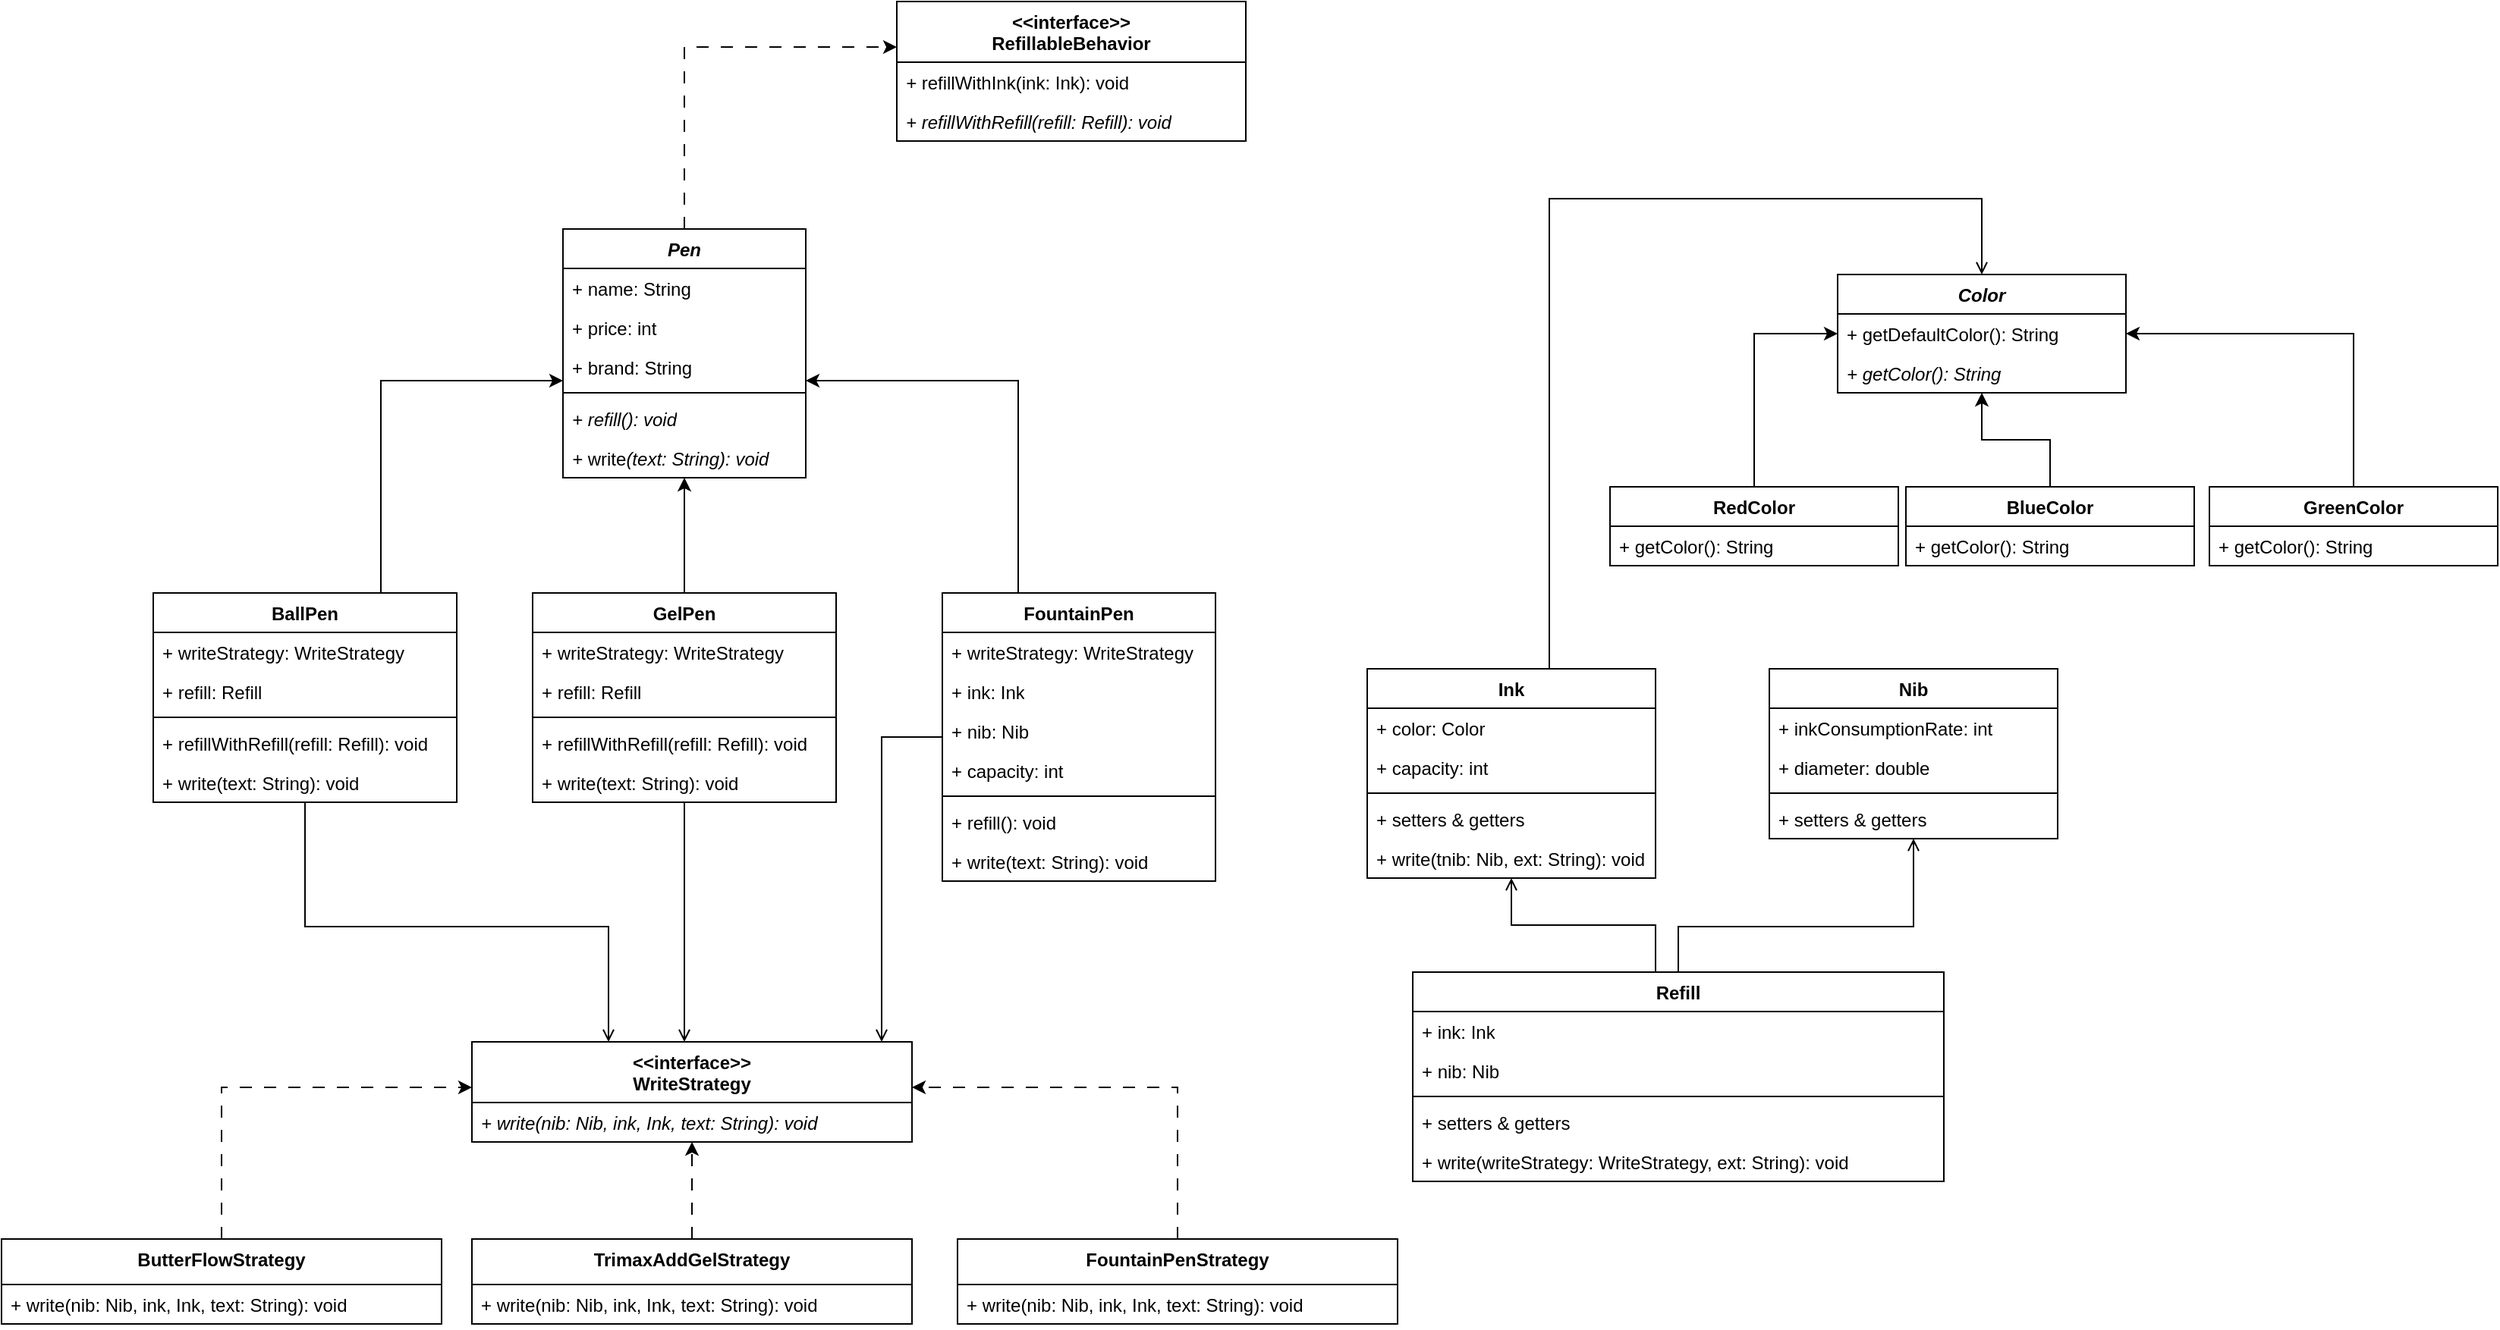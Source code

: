 <mxfile version="21.3.8" type="device">
  <diagram name="Page-1" id="Ybc5J2eP6p4d6e04O3C7">
    <mxGraphModel dx="2450" dy="822" grid="1" gridSize="10" guides="1" tooltips="1" connect="1" arrows="1" fold="1" page="1" pageScale="1" pageWidth="850" pageHeight="1100" math="0" shadow="0">
      <root>
        <mxCell id="0" />
        <mxCell id="1" parent="0" />
        <mxCell id="atGM5mJnGsUcIWGOXywM-95" style="edgeStyle=orthogonalEdgeStyle;rounded=0;orthogonalLoop=1;jettySize=auto;html=1;dashed=1;dashPattern=8 8;" edge="1" parent="1" source="atGM5mJnGsUcIWGOXywM-1" target="atGM5mJnGsUcIWGOXywM-72">
          <mxGeometry relative="1" as="geometry">
            <Array as="points">
              <mxPoint x="420" y="70" />
            </Array>
          </mxGeometry>
        </mxCell>
        <mxCell id="atGM5mJnGsUcIWGOXywM-1" value="&lt;i&gt;Pen&lt;/i&gt;" style="swimlane;fontStyle=1;align=center;verticalAlign=top;childLayout=stackLayout;horizontal=1;startSize=26;horizontalStack=0;resizeParent=1;resizeParentMax=0;resizeLast=0;collapsible=1;marginBottom=0;whiteSpace=wrap;html=1;" vertex="1" parent="1">
          <mxGeometry x="340" y="190" width="160" height="164" as="geometry" />
        </mxCell>
        <mxCell id="atGM5mJnGsUcIWGOXywM-2" value="+ name: String" style="text;strokeColor=none;fillColor=none;align=left;verticalAlign=top;spacingLeft=4;spacingRight=4;overflow=hidden;rotatable=0;points=[[0,0.5],[1,0.5]];portConstraint=eastwest;whiteSpace=wrap;html=1;" vertex="1" parent="atGM5mJnGsUcIWGOXywM-1">
          <mxGeometry y="26" width="160" height="26" as="geometry" />
        </mxCell>
        <mxCell id="atGM5mJnGsUcIWGOXywM-6" value="+ price: int" style="text;strokeColor=none;fillColor=none;align=left;verticalAlign=top;spacingLeft=4;spacingRight=4;overflow=hidden;rotatable=0;points=[[0,0.5],[1,0.5]];portConstraint=eastwest;whiteSpace=wrap;html=1;" vertex="1" parent="atGM5mJnGsUcIWGOXywM-1">
          <mxGeometry y="52" width="160" height="26" as="geometry" />
        </mxCell>
        <mxCell id="atGM5mJnGsUcIWGOXywM-5" value="+ brand: String" style="text;strokeColor=none;fillColor=none;align=left;verticalAlign=top;spacingLeft=4;spacingRight=4;overflow=hidden;rotatable=0;points=[[0,0.5],[1,0.5]];portConstraint=eastwest;whiteSpace=wrap;html=1;" vertex="1" parent="atGM5mJnGsUcIWGOXywM-1">
          <mxGeometry y="78" width="160" height="26" as="geometry" />
        </mxCell>
        <mxCell id="atGM5mJnGsUcIWGOXywM-3" value="" style="line;strokeWidth=1;fillColor=none;align=left;verticalAlign=middle;spacingTop=-1;spacingLeft=3;spacingRight=3;rotatable=0;labelPosition=right;points=[];portConstraint=eastwest;strokeColor=inherit;" vertex="1" parent="atGM5mJnGsUcIWGOXywM-1">
          <mxGeometry y="104" width="160" height="8" as="geometry" />
        </mxCell>
        <mxCell id="atGM5mJnGsUcIWGOXywM-4" value="&lt;i&gt;+&amp;nbsp;refill&lt;span style=&quot;background-color: initial;&quot;&gt;(): void&lt;/span&gt;&lt;/i&gt;" style="text;strokeColor=none;fillColor=none;align=left;verticalAlign=top;spacingLeft=4;spacingRight=4;overflow=hidden;rotatable=0;points=[[0,0.5],[1,0.5]];portConstraint=eastwest;whiteSpace=wrap;html=1;" vertex="1" parent="atGM5mJnGsUcIWGOXywM-1">
          <mxGeometry y="112" width="160" height="26" as="geometry" />
        </mxCell>
        <mxCell id="atGM5mJnGsUcIWGOXywM-7" value="&lt;i&gt;+&amp;nbsp;&lt;/i&gt;write&lt;i&gt;&lt;span style=&quot;background-color: initial;&quot;&gt;(text: String): void&lt;/span&gt;&lt;/i&gt;" style="text;strokeColor=none;fillColor=none;align=left;verticalAlign=top;spacingLeft=4;spacingRight=4;overflow=hidden;rotatable=0;points=[[0,0.5],[1,0.5]];portConstraint=eastwest;whiteSpace=wrap;html=1;" vertex="1" parent="atGM5mJnGsUcIWGOXywM-1">
          <mxGeometry y="138" width="160" height="26" as="geometry" />
        </mxCell>
        <mxCell id="atGM5mJnGsUcIWGOXywM-29" style="edgeStyle=orthogonalEdgeStyle;rounded=0;orthogonalLoop=1;jettySize=auto;html=1;" edge="1" parent="1" source="atGM5mJnGsUcIWGOXywM-8" target="atGM5mJnGsUcIWGOXywM-1">
          <mxGeometry relative="1" as="geometry">
            <Array as="points">
              <mxPoint x="220" y="290" />
            </Array>
          </mxGeometry>
        </mxCell>
        <mxCell id="atGM5mJnGsUcIWGOXywM-96" style="edgeStyle=orthogonalEdgeStyle;rounded=0;orthogonalLoop=1;jettySize=auto;html=1;endArrow=open;endFill=0;" edge="1" parent="1" source="atGM5mJnGsUcIWGOXywM-8" target="atGM5mJnGsUcIWGOXywM-37">
          <mxGeometry relative="1" as="geometry">
            <Array as="points">
              <mxPoint x="170" y="650" />
              <mxPoint x="370" y="650" />
            </Array>
          </mxGeometry>
        </mxCell>
        <mxCell id="atGM5mJnGsUcIWGOXywM-8" value="BallPen" style="swimlane;fontStyle=1;align=center;verticalAlign=top;childLayout=stackLayout;horizontal=1;startSize=26;horizontalStack=0;resizeParent=1;resizeParentMax=0;resizeLast=0;collapsible=1;marginBottom=0;whiteSpace=wrap;html=1;" vertex="1" parent="1">
          <mxGeometry x="70" y="430" width="200" height="138" as="geometry" />
        </mxCell>
        <mxCell id="atGM5mJnGsUcIWGOXywM-9" value="+&amp;nbsp;writeStrategy&lt;span style=&quot;background-color: initial;&quot;&gt;:&amp;nbsp;&lt;/span&gt;WriteStrategy" style="text;strokeColor=none;fillColor=none;align=left;verticalAlign=top;spacingLeft=4;spacingRight=4;overflow=hidden;rotatable=0;points=[[0,0.5],[1,0.5]];portConstraint=eastwest;whiteSpace=wrap;html=1;" vertex="1" parent="atGM5mJnGsUcIWGOXywM-8">
          <mxGeometry y="26" width="200" height="26" as="geometry" />
        </mxCell>
        <mxCell id="atGM5mJnGsUcIWGOXywM-10" value="+&amp;nbsp;refill&lt;span style=&quot;background-color: initial;&quot;&gt;:&amp;nbsp;&lt;/span&gt;&lt;span style=&quot;background-color: initial;&quot;&gt;Refill&lt;/span&gt;" style="text;strokeColor=none;fillColor=none;align=left;verticalAlign=top;spacingLeft=4;spacingRight=4;overflow=hidden;rotatable=0;points=[[0,0.5],[1,0.5]];portConstraint=eastwest;whiteSpace=wrap;html=1;" vertex="1" parent="atGM5mJnGsUcIWGOXywM-8">
          <mxGeometry y="52" width="200" height="26" as="geometry" />
        </mxCell>
        <mxCell id="atGM5mJnGsUcIWGOXywM-12" value="" style="line;strokeWidth=1;fillColor=none;align=left;verticalAlign=middle;spacingTop=-1;spacingLeft=3;spacingRight=3;rotatable=0;labelPosition=right;points=[];portConstraint=eastwest;strokeColor=inherit;" vertex="1" parent="atGM5mJnGsUcIWGOXywM-8">
          <mxGeometry y="78" width="200" height="8" as="geometry" />
        </mxCell>
        <mxCell id="atGM5mJnGsUcIWGOXywM-13" value="+&amp;nbsp;refillWithRefill(refill: Refill): void" style="text;strokeColor=none;fillColor=none;align=left;verticalAlign=top;spacingLeft=4;spacingRight=4;overflow=hidden;rotatable=0;points=[[0,0.5],[1,0.5]];portConstraint=eastwest;whiteSpace=wrap;html=1;" vertex="1" parent="atGM5mJnGsUcIWGOXywM-8">
          <mxGeometry y="86" width="200" height="26" as="geometry" />
        </mxCell>
        <mxCell id="atGM5mJnGsUcIWGOXywM-14" value="+&amp;nbsp;write&lt;span style=&quot;background-color: initial;&quot;&gt;(text: String): void&lt;/span&gt;" style="text;strokeColor=none;fillColor=none;align=left;verticalAlign=top;spacingLeft=4;spacingRight=4;overflow=hidden;rotatable=0;points=[[0,0.5],[1,0.5]];portConstraint=eastwest;whiteSpace=wrap;html=1;" vertex="1" parent="atGM5mJnGsUcIWGOXywM-8">
          <mxGeometry y="112" width="200" height="26" as="geometry" />
        </mxCell>
        <mxCell id="atGM5mJnGsUcIWGOXywM-31" style="edgeStyle=orthogonalEdgeStyle;rounded=0;orthogonalLoop=1;jettySize=auto;html=1;" edge="1" parent="1" source="atGM5mJnGsUcIWGOXywM-15" target="atGM5mJnGsUcIWGOXywM-1">
          <mxGeometry relative="1" as="geometry" />
        </mxCell>
        <mxCell id="atGM5mJnGsUcIWGOXywM-97" style="edgeStyle=orthogonalEdgeStyle;rounded=0;orthogonalLoop=1;jettySize=auto;html=1;endArrow=open;endFill=0;" edge="1" parent="1" source="atGM5mJnGsUcIWGOXywM-15" target="atGM5mJnGsUcIWGOXywM-37">
          <mxGeometry relative="1" as="geometry">
            <Array as="points">
              <mxPoint x="420" y="680" />
              <mxPoint x="420" y="680" />
            </Array>
          </mxGeometry>
        </mxCell>
        <mxCell id="atGM5mJnGsUcIWGOXywM-15" value="GelPen" style="swimlane;fontStyle=1;align=center;verticalAlign=top;childLayout=stackLayout;horizontal=1;startSize=26;horizontalStack=0;resizeParent=1;resizeParentMax=0;resizeLast=0;collapsible=1;marginBottom=0;whiteSpace=wrap;html=1;" vertex="1" parent="1">
          <mxGeometry x="320" y="430" width="200" height="138" as="geometry" />
        </mxCell>
        <mxCell id="atGM5mJnGsUcIWGOXywM-16" value="+&amp;nbsp;writeStrategy&lt;span style=&quot;background-color: initial;&quot;&gt;:&amp;nbsp;&lt;/span&gt;WriteStrategy" style="text;strokeColor=none;fillColor=none;align=left;verticalAlign=top;spacingLeft=4;spacingRight=4;overflow=hidden;rotatable=0;points=[[0,0.5],[1,0.5]];portConstraint=eastwest;whiteSpace=wrap;html=1;" vertex="1" parent="atGM5mJnGsUcIWGOXywM-15">
          <mxGeometry y="26" width="200" height="26" as="geometry" />
        </mxCell>
        <mxCell id="atGM5mJnGsUcIWGOXywM-17" value="+&amp;nbsp;refill&lt;span style=&quot;background-color: initial;&quot;&gt;:&amp;nbsp;&lt;/span&gt;&lt;span style=&quot;background-color: initial;&quot;&gt;Refill&lt;/span&gt;" style="text;strokeColor=none;fillColor=none;align=left;verticalAlign=top;spacingLeft=4;spacingRight=4;overflow=hidden;rotatable=0;points=[[0,0.5],[1,0.5]];portConstraint=eastwest;whiteSpace=wrap;html=1;" vertex="1" parent="atGM5mJnGsUcIWGOXywM-15">
          <mxGeometry y="52" width="200" height="26" as="geometry" />
        </mxCell>
        <mxCell id="atGM5mJnGsUcIWGOXywM-18" value="" style="line;strokeWidth=1;fillColor=none;align=left;verticalAlign=middle;spacingTop=-1;spacingLeft=3;spacingRight=3;rotatable=0;labelPosition=right;points=[];portConstraint=eastwest;strokeColor=inherit;" vertex="1" parent="atGM5mJnGsUcIWGOXywM-15">
          <mxGeometry y="78" width="200" height="8" as="geometry" />
        </mxCell>
        <mxCell id="atGM5mJnGsUcIWGOXywM-75" value="+&amp;nbsp;refillWithRefill(refill: Refill): void" style="text;strokeColor=none;fillColor=none;align=left;verticalAlign=top;spacingLeft=4;spacingRight=4;overflow=hidden;rotatable=0;points=[[0,0.5],[1,0.5]];portConstraint=eastwest;whiteSpace=wrap;html=1;" vertex="1" parent="atGM5mJnGsUcIWGOXywM-15">
          <mxGeometry y="86" width="200" height="26" as="geometry" />
        </mxCell>
        <mxCell id="atGM5mJnGsUcIWGOXywM-20" value="+&amp;nbsp;write&lt;span style=&quot;background-color: initial;&quot;&gt;(text: String): void&lt;/span&gt;" style="text;strokeColor=none;fillColor=none;align=left;verticalAlign=top;spacingLeft=4;spacingRight=4;overflow=hidden;rotatable=0;points=[[0,0.5],[1,0.5]];portConstraint=eastwest;whiteSpace=wrap;html=1;" vertex="1" parent="atGM5mJnGsUcIWGOXywM-15">
          <mxGeometry y="112" width="200" height="26" as="geometry" />
        </mxCell>
        <mxCell id="atGM5mJnGsUcIWGOXywM-30" style="edgeStyle=orthogonalEdgeStyle;rounded=0;orthogonalLoop=1;jettySize=auto;html=1;" edge="1" parent="1" source="atGM5mJnGsUcIWGOXywM-21" target="atGM5mJnGsUcIWGOXywM-1">
          <mxGeometry relative="1" as="geometry">
            <Array as="points">
              <mxPoint x="640" y="290" />
            </Array>
          </mxGeometry>
        </mxCell>
        <mxCell id="atGM5mJnGsUcIWGOXywM-98" style="edgeStyle=orthogonalEdgeStyle;rounded=0;orthogonalLoop=1;jettySize=auto;html=1;endArrow=open;endFill=0;" edge="1" parent="1" source="atGM5mJnGsUcIWGOXywM-21" target="atGM5mJnGsUcIWGOXywM-37">
          <mxGeometry relative="1" as="geometry">
            <Array as="points">
              <mxPoint x="550" y="525" />
            </Array>
          </mxGeometry>
        </mxCell>
        <mxCell id="atGM5mJnGsUcIWGOXywM-21" value="FountainPen" style="swimlane;fontStyle=1;align=center;verticalAlign=top;childLayout=stackLayout;horizontal=1;startSize=26;horizontalStack=0;resizeParent=1;resizeParentMax=0;resizeLast=0;collapsible=1;marginBottom=0;whiteSpace=wrap;html=1;" vertex="1" parent="1">
          <mxGeometry x="590" y="430" width="180" height="190" as="geometry" />
        </mxCell>
        <mxCell id="atGM5mJnGsUcIWGOXywM-22" value="+&amp;nbsp;writeStrategy&lt;span style=&quot;background-color: initial;&quot;&gt;:&amp;nbsp;&lt;/span&gt;WriteStrategy" style="text;strokeColor=none;fillColor=none;align=left;verticalAlign=top;spacingLeft=4;spacingRight=4;overflow=hidden;rotatable=0;points=[[0,0.5],[1,0.5]];portConstraint=eastwest;whiteSpace=wrap;html=1;" vertex="1" parent="atGM5mJnGsUcIWGOXywM-21">
          <mxGeometry y="26" width="180" height="26" as="geometry" />
        </mxCell>
        <mxCell id="atGM5mJnGsUcIWGOXywM-23" value="+&amp;nbsp;ink&lt;span style=&quot;background-color: initial;&quot;&gt;:&amp;nbsp;&lt;/span&gt;Ink" style="text;strokeColor=none;fillColor=none;align=left;verticalAlign=top;spacingLeft=4;spacingRight=4;overflow=hidden;rotatable=0;points=[[0,0.5],[1,0.5]];portConstraint=eastwest;whiteSpace=wrap;html=1;" vertex="1" parent="atGM5mJnGsUcIWGOXywM-21">
          <mxGeometry y="52" width="180" height="26" as="geometry" />
        </mxCell>
        <mxCell id="atGM5mJnGsUcIWGOXywM-28" value="+&amp;nbsp;nib&lt;span style=&quot;background-color: initial;&quot;&gt;: N&lt;/span&gt;ib" style="text;strokeColor=none;fillColor=none;align=left;verticalAlign=top;spacingLeft=4;spacingRight=4;overflow=hidden;rotatable=0;points=[[0,0.5],[1,0.5]];portConstraint=eastwest;whiteSpace=wrap;html=1;" vertex="1" parent="atGM5mJnGsUcIWGOXywM-21">
          <mxGeometry y="78" width="180" height="26" as="geometry" />
        </mxCell>
        <mxCell id="atGM5mJnGsUcIWGOXywM-27" value="+&amp;nbsp;capacity&lt;span style=&quot;background-color: initial;&quot;&gt;:&amp;nbsp;&lt;/span&gt;&lt;span style=&quot;background-color: initial;&quot;&gt;int&lt;/span&gt;" style="text;strokeColor=none;fillColor=none;align=left;verticalAlign=top;spacingLeft=4;spacingRight=4;overflow=hidden;rotatable=0;points=[[0,0.5],[1,0.5]];portConstraint=eastwest;whiteSpace=wrap;html=1;" vertex="1" parent="atGM5mJnGsUcIWGOXywM-21">
          <mxGeometry y="104" width="180" height="26" as="geometry" />
        </mxCell>
        <mxCell id="atGM5mJnGsUcIWGOXywM-24" value="" style="line;strokeWidth=1;fillColor=none;align=left;verticalAlign=middle;spacingTop=-1;spacingLeft=3;spacingRight=3;rotatable=0;labelPosition=right;points=[];portConstraint=eastwest;strokeColor=inherit;" vertex="1" parent="atGM5mJnGsUcIWGOXywM-21">
          <mxGeometry y="130" width="180" height="8" as="geometry" />
        </mxCell>
        <mxCell id="atGM5mJnGsUcIWGOXywM-25" value="+&amp;nbsp;refill&lt;span style=&quot;background-color: initial;&quot;&gt;(): void&lt;/span&gt;" style="text;strokeColor=none;fillColor=none;align=left;verticalAlign=top;spacingLeft=4;spacingRight=4;overflow=hidden;rotatable=0;points=[[0,0.5],[1,0.5]];portConstraint=eastwest;whiteSpace=wrap;html=1;" vertex="1" parent="atGM5mJnGsUcIWGOXywM-21">
          <mxGeometry y="138" width="180" height="26" as="geometry" />
        </mxCell>
        <mxCell id="atGM5mJnGsUcIWGOXywM-26" value="+&amp;nbsp;write&lt;span style=&quot;background-color: initial;&quot;&gt;(text: String): void&lt;/span&gt;" style="text;strokeColor=none;fillColor=none;align=left;verticalAlign=top;spacingLeft=4;spacingRight=4;overflow=hidden;rotatable=0;points=[[0,0.5],[1,0.5]];portConstraint=eastwest;whiteSpace=wrap;html=1;" vertex="1" parent="atGM5mJnGsUcIWGOXywM-21">
          <mxGeometry y="164" width="180" height="26" as="geometry" />
        </mxCell>
        <mxCell id="atGM5mJnGsUcIWGOXywM-37" value="&amp;lt;&amp;lt;interface&amp;gt;&amp;gt;&lt;br&gt;WriteStrategy" style="swimlane;fontStyle=1;align=center;verticalAlign=top;childLayout=stackLayout;horizontal=1;startSize=40;horizontalStack=0;resizeParent=1;resizeParentMax=0;resizeLast=0;collapsible=1;marginBottom=0;whiteSpace=wrap;html=1;" vertex="1" parent="1">
          <mxGeometry x="280" y="726" width="290" height="66" as="geometry" />
        </mxCell>
        <mxCell id="atGM5mJnGsUcIWGOXywM-42" value="&lt;i&gt;+&amp;nbsp;write&lt;span style=&quot;background-color: initial;&quot;&gt;(nib: Nib, ink, Ink, text: String): void&lt;/span&gt;&lt;/i&gt;" style="text;strokeColor=none;fillColor=none;align=left;verticalAlign=top;spacingLeft=4;spacingRight=4;overflow=hidden;rotatable=0;points=[[0,0.5],[1,0.5]];portConstraint=eastwest;whiteSpace=wrap;html=1;" vertex="1" parent="atGM5mJnGsUcIWGOXywM-37">
          <mxGeometry y="40" width="290" height="26" as="geometry" />
        </mxCell>
        <mxCell id="atGM5mJnGsUcIWGOXywM-50" style="edgeStyle=orthogonalEdgeStyle;rounded=0;orthogonalLoop=1;jettySize=auto;html=1;dashed=1;dashPattern=8 8;" edge="1" parent="1" source="atGM5mJnGsUcIWGOXywM-44" target="atGM5mJnGsUcIWGOXywM-37">
          <mxGeometry relative="1" as="geometry">
            <Array as="points">
              <mxPoint x="115" y="756" />
            </Array>
          </mxGeometry>
        </mxCell>
        <mxCell id="atGM5mJnGsUcIWGOXywM-44" value="ButterFlowStrategy" style="swimlane;fontStyle=1;align=center;verticalAlign=top;childLayout=stackLayout;horizontal=1;startSize=30;horizontalStack=0;resizeParent=1;resizeParentMax=0;resizeLast=0;collapsible=1;marginBottom=0;whiteSpace=wrap;html=1;" vertex="1" parent="1">
          <mxGeometry x="-30" y="856" width="290" height="56" as="geometry" />
        </mxCell>
        <mxCell id="atGM5mJnGsUcIWGOXywM-45" value="+&amp;nbsp;write&lt;span style=&quot;background-color: initial;&quot;&gt;(nib: Nib, ink, Ink, text: String): void&lt;/span&gt;" style="text;strokeColor=none;fillColor=none;align=left;verticalAlign=top;spacingLeft=4;spacingRight=4;overflow=hidden;rotatable=0;points=[[0,0.5],[1,0.5]];portConstraint=eastwest;whiteSpace=wrap;html=1;" vertex="1" parent="atGM5mJnGsUcIWGOXywM-44">
          <mxGeometry y="30" width="290" height="26" as="geometry" />
        </mxCell>
        <mxCell id="atGM5mJnGsUcIWGOXywM-51" style="edgeStyle=orthogonalEdgeStyle;rounded=0;orthogonalLoop=1;jettySize=auto;html=1;dashed=1;dashPattern=8 8;" edge="1" parent="1" source="atGM5mJnGsUcIWGOXywM-46" target="atGM5mJnGsUcIWGOXywM-37">
          <mxGeometry relative="1" as="geometry" />
        </mxCell>
        <mxCell id="atGM5mJnGsUcIWGOXywM-46" value="TrimaxAddGelStrategy" style="swimlane;fontStyle=1;align=center;verticalAlign=top;childLayout=stackLayout;horizontal=1;startSize=30;horizontalStack=0;resizeParent=1;resizeParentMax=0;resizeLast=0;collapsible=1;marginBottom=0;whiteSpace=wrap;html=1;" vertex="1" parent="1">
          <mxGeometry x="280" y="856" width="290" height="56" as="geometry" />
        </mxCell>
        <mxCell id="atGM5mJnGsUcIWGOXywM-47" value="+&amp;nbsp;write&lt;span style=&quot;background-color: initial;&quot;&gt;(nib: Nib, ink, Ink, text: String): void&lt;/span&gt;" style="text;strokeColor=none;fillColor=none;align=left;verticalAlign=top;spacingLeft=4;spacingRight=4;overflow=hidden;rotatable=0;points=[[0,0.5],[1,0.5]];portConstraint=eastwest;whiteSpace=wrap;html=1;" vertex="1" parent="atGM5mJnGsUcIWGOXywM-46">
          <mxGeometry y="30" width="290" height="26" as="geometry" />
        </mxCell>
        <mxCell id="atGM5mJnGsUcIWGOXywM-52" style="edgeStyle=orthogonalEdgeStyle;rounded=0;orthogonalLoop=1;jettySize=auto;html=1;dashed=1;dashPattern=8 8;" edge="1" parent="1" source="atGM5mJnGsUcIWGOXywM-48" target="atGM5mJnGsUcIWGOXywM-37">
          <mxGeometry relative="1" as="geometry">
            <Array as="points">
              <mxPoint x="745" y="756" />
            </Array>
          </mxGeometry>
        </mxCell>
        <mxCell id="atGM5mJnGsUcIWGOXywM-48" value="FountainPenStrategy" style="swimlane;fontStyle=1;align=center;verticalAlign=top;childLayout=stackLayout;horizontal=1;startSize=30;horizontalStack=0;resizeParent=1;resizeParentMax=0;resizeLast=0;collapsible=1;marginBottom=0;whiteSpace=wrap;html=1;" vertex="1" parent="1">
          <mxGeometry x="600" y="856" width="290" height="56" as="geometry" />
        </mxCell>
        <mxCell id="atGM5mJnGsUcIWGOXywM-49" value="+&amp;nbsp;write&lt;span style=&quot;background-color: initial;&quot;&gt;(nib: Nib, ink, Ink, text: String): void&lt;/span&gt;" style="text;strokeColor=none;fillColor=none;align=left;verticalAlign=top;spacingLeft=4;spacingRight=4;overflow=hidden;rotatable=0;points=[[0,0.5],[1,0.5]];portConstraint=eastwest;whiteSpace=wrap;html=1;" vertex="1" parent="atGM5mJnGsUcIWGOXywM-48">
          <mxGeometry y="30" width="290" height="26" as="geometry" />
        </mxCell>
        <mxCell id="atGM5mJnGsUcIWGOXywM-99" style="edgeStyle=orthogonalEdgeStyle;rounded=0;orthogonalLoop=1;jettySize=auto;html=1;endArrow=open;endFill=0;" edge="1" parent="1" source="atGM5mJnGsUcIWGOXywM-53" target="atGM5mJnGsUcIWGOXywM-76">
          <mxGeometry relative="1" as="geometry">
            <Array as="points">
              <mxPoint x="990" y="170" />
              <mxPoint x="1275" y="170" />
            </Array>
          </mxGeometry>
        </mxCell>
        <mxCell id="atGM5mJnGsUcIWGOXywM-53" value="Ink" style="swimlane;fontStyle=1;align=center;verticalAlign=top;childLayout=stackLayout;horizontal=1;startSize=26;horizontalStack=0;resizeParent=1;resizeParentMax=0;resizeLast=0;collapsible=1;marginBottom=0;whiteSpace=wrap;html=1;" vertex="1" parent="1">
          <mxGeometry x="870" y="480" width="190" height="138" as="geometry" />
        </mxCell>
        <mxCell id="atGM5mJnGsUcIWGOXywM-54" value="+ color: Color" style="text;strokeColor=none;fillColor=none;align=left;verticalAlign=top;spacingLeft=4;spacingRight=4;overflow=hidden;rotatable=0;points=[[0,0.5],[1,0.5]];portConstraint=eastwest;whiteSpace=wrap;html=1;" vertex="1" parent="atGM5mJnGsUcIWGOXywM-53">
          <mxGeometry y="26" width="190" height="26" as="geometry" />
        </mxCell>
        <mxCell id="atGM5mJnGsUcIWGOXywM-55" value="+ capacity: int" style="text;strokeColor=none;fillColor=none;align=left;verticalAlign=top;spacingLeft=4;spacingRight=4;overflow=hidden;rotatable=0;points=[[0,0.5],[1,0.5]];portConstraint=eastwest;whiteSpace=wrap;html=1;" vertex="1" parent="atGM5mJnGsUcIWGOXywM-53">
          <mxGeometry y="52" width="190" height="26" as="geometry" />
        </mxCell>
        <mxCell id="atGM5mJnGsUcIWGOXywM-57" value="" style="line;strokeWidth=1;fillColor=none;align=left;verticalAlign=middle;spacingTop=-1;spacingLeft=3;spacingRight=3;rotatable=0;labelPosition=right;points=[];portConstraint=eastwest;strokeColor=inherit;" vertex="1" parent="atGM5mJnGsUcIWGOXywM-53">
          <mxGeometry y="78" width="190" height="8" as="geometry" />
        </mxCell>
        <mxCell id="atGM5mJnGsUcIWGOXywM-58" value="+ setters &amp;amp; getters" style="text;strokeColor=none;fillColor=none;align=left;verticalAlign=top;spacingLeft=4;spacingRight=4;overflow=hidden;rotatable=0;points=[[0,0.5],[1,0.5]];portConstraint=eastwest;whiteSpace=wrap;html=1;" vertex="1" parent="atGM5mJnGsUcIWGOXywM-53">
          <mxGeometry y="86" width="190" height="26" as="geometry" />
        </mxCell>
        <mxCell id="atGM5mJnGsUcIWGOXywM-59" value="+&amp;nbsp;write&lt;span style=&quot;background-color: initial;&quot;&gt;(tnib: Nib, ext: String): void&lt;/span&gt;" style="text;strokeColor=none;fillColor=none;align=left;verticalAlign=top;spacingLeft=4;spacingRight=4;overflow=hidden;rotatable=0;points=[[0,0.5],[1,0.5]];portConstraint=eastwest;whiteSpace=wrap;html=1;" vertex="1" parent="atGM5mJnGsUcIWGOXywM-53">
          <mxGeometry y="112" width="190" height="26" as="geometry" />
        </mxCell>
        <mxCell id="atGM5mJnGsUcIWGOXywM-60" value="Nib" style="swimlane;fontStyle=1;align=center;verticalAlign=top;childLayout=stackLayout;horizontal=1;startSize=26;horizontalStack=0;resizeParent=1;resizeParentMax=0;resizeLast=0;collapsible=1;marginBottom=0;whiteSpace=wrap;html=1;" vertex="1" parent="1">
          <mxGeometry x="1135" y="480" width="190" height="112" as="geometry" />
        </mxCell>
        <mxCell id="atGM5mJnGsUcIWGOXywM-61" value="+ inkConsumptionRate: int" style="text;strokeColor=none;fillColor=none;align=left;verticalAlign=top;spacingLeft=4;spacingRight=4;overflow=hidden;rotatable=0;points=[[0,0.5],[1,0.5]];portConstraint=eastwest;whiteSpace=wrap;html=1;" vertex="1" parent="atGM5mJnGsUcIWGOXywM-60">
          <mxGeometry y="26" width="190" height="26" as="geometry" />
        </mxCell>
        <mxCell id="atGM5mJnGsUcIWGOXywM-62" value="+ diameter: double" style="text;strokeColor=none;fillColor=none;align=left;verticalAlign=top;spacingLeft=4;spacingRight=4;overflow=hidden;rotatable=0;points=[[0,0.5],[1,0.5]];portConstraint=eastwest;whiteSpace=wrap;html=1;" vertex="1" parent="atGM5mJnGsUcIWGOXywM-60">
          <mxGeometry y="52" width="190" height="26" as="geometry" />
        </mxCell>
        <mxCell id="atGM5mJnGsUcIWGOXywM-63" value="" style="line;strokeWidth=1;fillColor=none;align=left;verticalAlign=middle;spacingTop=-1;spacingLeft=3;spacingRight=3;rotatable=0;labelPosition=right;points=[];portConstraint=eastwest;strokeColor=inherit;" vertex="1" parent="atGM5mJnGsUcIWGOXywM-60">
          <mxGeometry y="78" width="190" height="8" as="geometry" />
        </mxCell>
        <mxCell id="atGM5mJnGsUcIWGOXywM-64" value="+ setters &amp;amp; getters" style="text;strokeColor=none;fillColor=none;align=left;verticalAlign=top;spacingLeft=4;spacingRight=4;overflow=hidden;rotatable=0;points=[[0,0.5],[1,0.5]];portConstraint=eastwest;whiteSpace=wrap;html=1;" vertex="1" parent="atGM5mJnGsUcIWGOXywM-60">
          <mxGeometry y="86" width="190" height="26" as="geometry" />
        </mxCell>
        <mxCell id="atGM5mJnGsUcIWGOXywM-93" style="edgeStyle=orthogonalEdgeStyle;rounded=0;orthogonalLoop=1;jettySize=auto;html=1;endArrow=open;endFill=0;" edge="1" parent="1" source="atGM5mJnGsUcIWGOXywM-66" target="atGM5mJnGsUcIWGOXywM-53">
          <mxGeometry relative="1" as="geometry">
            <Array as="points">
              <mxPoint x="1060" y="649" />
              <mxPoint x="965" y="649" />
            </Array>
          </mxGeometry>
        </mxCell>
        <mxCell id="atGM5mJnGsUcIWGOXywM-94" style="edgeStyle=orthogonalEdgeStyle;rounded=0;orthogonalLoop=1;jettySize=auto;html=1;endArrow=open;endFill=0;" edge="1" parent="1" source="atGM5mJnGsUcIWGOXywM-66" target="atGM5mJnGsUcIWGOXywM-60">
          <mxGeometry relative="1" as="geometry">
            <Array as="points">
              <mxPoint x="1075" y="650" />
              <mxPoint x="1230" y="650" />
            </Array>
          </mxGeometry>
        </mxCell>
        <mxCell id="atGM5mJnGsUcIWGOXywM-66" value="Refill" style="swimlane;fontStyle=1;align=center;verticalAlign=top;childLayout=stackLayout;horizontal=1;startSize=26;horizontalStack=0;resizeParent=1;resizeParentMax=0;resizeLast=0;collapsible=1;marginBottom=0;whiteSpace=wrap;html=1;" vertex="1" parent="1">
          <mxGeometry x="900" y="680" width="350" height="138" as="geometry" />
        </mxCell>
        <mxCell id="atGM5mJnGsUcIWGOXywM-67" value="+ ink: Ink" style="text;strokeColor=none;fillColor=none;align=left;verticalAlign=top;spacingLeft=4;spacingRight=4;overflow=hidden;rotatable=0;points=[[0,0.5],[1,0.5]];portConstraint=eastwest;whiteSpace=wrap;html=1;" vertex="1" parent="atGM5mJnGsUcIWGOXywM-66">
          <mxGeometry y="26" width="350" height="26" as="geometry" />
        </mxCell>
        <mxCell id="atGM5mJnGsUcIWGOXywM-68" value="+ nib: Nib" style="text;strokeColor=none;fillColor=none;align=left;verticalAlign=top;spacingLeft=4;spacingRight=4;overflow=hidden;rotatable=0;points=[[0,0.5],[1,0.5]];portConstraint=eastwest;whiteSpace=wrap;html=1;" vertex="1" parent="atGM5mJnGsUcIWGOXywM-66">
          <mxGeometry y="52" width="350" height="26" as="geometry" />
        </mxCell>
        <mxCell id="atGM5mJnGsUcIWGOXywM-69" value="" style="line;strokeWidth=1;fillColor=none;align=left;verticalAlign=middle;spacingTop=-1;spacingLeft=3;spacingRight=3;rotatable=0;labelPosition=right;points=[];portConstraint=eastwest;strokeColor=inherit;" vertex="1" parent="atGM5mJnGsUcIWGOXywM-66">
          <mxGeometry y="78" width="350" height="8" as="geometry" />
        </mxCell>
        <mxCell id="atGM5mJnGsUcIWGOXywM-70" value="+ setters &amp;amp; getters" style="text;strokeColor=none;fillColor=none;align=left;verticalAlign=top;spacingLeft=4;spacingRight=4;overflow=hidden;rotatable=0;points=[[0,0.5],[1,0.5]];portConstraint=eastwest;whiteSpace=wrap;html=1;" vertex="1" parent="atGM5mJnGsUcIWGOXywM-66">
          <mxGeometry y="86" width="350" height="26" as="geometry" />
        </mxCell>
        <mxCell id="atGM5mJnGsUcIWGOXywM-71" value="+&amp;nbsp;write&lt;span style=&quot;background-color: initial;&quot;&gt;(writeStrategy: WriteStrategy, ext: String): void&lt;/span&gt;" style="text;strokeColor=none;fillColor=none;align=left;verticalAlign=top;spacingLeft=4;spacingRight=4;overflow=hidden;rotatable=0;points=[[0,0.5],[1,0.5]];portConstraint=eastwest;whiteSpace=wrap;html=1;" vertex="1" parent="atGM5mJnGsUcIWGOXywM-66">
          <mxGeometry y="112" width="350" height="26" as="geometry" />
        </mxCell>
        <mxCell id="atGM5mJnGsUcIWGOXywM-72" value="&amp;lt;&amp;lt;interface&amp;gt;&amp;gt;&lt;br&gt;RefillableBehavior" style="swimlane;fontStyle=1;align=center;verticalAlign=top;childLayout=stackLayout;horizontal=1;startSize=40;horizontalStack=0;resizeParent=1;resizeParentMax=0;resizeLast=0;collapsible=1;marginBottom=0;whiteSpace=wrap;html=1;" vertex="1" parent="1">
          <mxGeometry x="560" y="40" width="230" height="92" as="geometry" />
        </mxCell>
        <mxCell id="atGM5mJnGsUcIWGOXywM-73" value="&lt;i&gt;+&amp;nbsp;&lt;/i&gt;refillWithInk(ink: Ink): void" style="text;strokeColor=none;fillColor=none;align=left;verticalAlign=top;spacingLeft=4;spacingRight=4;overflow=hidden;rotatable=0;points=[[0,0.5],[1,0.5]];portConstraint=eastwest;whiteSpace=wrap;html=1;" vertex="1" parent="atGM5mJnGsUcIWGOXywM-72">
          <mxGeometry y="40" width="230" height="26" as="geometry" />
        </mxCell>
        <mxCell id="atGM5mJnGsUcIWGOXywM-74" value="&lt;i&gt;+ refillWithRefill(refill: Refill): void&lt;/i&gt;" style="text;strokeColor=none;fillColor=none;align=left;verticalAlign=top;spacingLeft=4;spacingRight=4;overflow=hidden;rotatable=0;points=[[0,0.5],[1,0.5]];portConstraint=eastwest;whiteSpace=wrap;html=1;" vertex="1" parent="atGM5mJnGsUcIWGOXywM-72">
          <mxGeometry y="66" width="230" height="26" as="geometry" />
        </mxCell>
        <mxCell id="atGM5mJnGsUcIWGOXywM-76" value="&lt;i&gt;Color&lt;/i&gt;" style="swimlane;fontStyle=1;align=center;verticalAlign=top;childLayout=stackLayout;horizontal=1;startSize=26;horizontalStack=0;resizeParent=1;resizeParentMax=0;resizeLast=0;collapsible=1;marginBottom=0;whiteSpace=wrap;html=1;" vertex="1" parent="1">
          <mxGeometry x="1180" y="220" width="190" height="78" as="geometry" />
        </mxCell>
        <mxCell id="atGM5mJnGsUcIWGOXywM-80" value="+ getDefaultColor(): String" style="text;strokeColor=none;fillColor=none;align=left;verticalAlign=top;spacingLeft=4;spacingRight=4;overflow=hidden;rotatable=0;points=[[0,0.5],[1,0.5]];portConstraint=eastwest;whiteSpace=wrap;html=1;" vertex="1" parent="atGM5mJnGsUcIWGOXywM-76">
          <mxGeometry y="26" width="190" height="26" as="geometry" />
        </mxCell>
        <mxCell id="atGM5mJnGsUcIWGOXywM-81" value="&lt;i&gt;+ getColor(): String&lt;/i&gt;" style="text;strokeColor=none;fillColor=none;align=left;verticalAlign=top;spacingLeft=4;spacingRight=4;overflow=hidden;rotatable=0;points=[[0,0.5],[1,0.5]];portConstraint=eastwest;whiteSpace=wrap;html=1;" vertex="1" parent="atGM5mJnGsUcIWGOXywM-76">
          <mxGeometry y="52" width="190" height="26" as="geometry" />
        </mxCell>
        <mxCell id="atGM5mJnGsUcIWGOXywM-87" style="edgeStyle=orthogonalEdgeStyle;rounded=0;orthogonalLoop=1;jettySize=auto;html=1;entryX=0;entryY=0.5;entryDx=0;entryDy=0;" edge="1" parent="1" source="atGM5mJnGsUcIWGOXywM-82" target="atGM5mJnGsUcIWGOXywM-80">
          <mxGeometry relative="1" as="geometry" />
        </mxCell>
        <mxCell id="atGM5mJnGsUcIWGOXywM-82" value="RedColor" style="swimlane;fontStyle=1;align=center;verticalAlign=top;childLayout=stackLayout;horizontal=1;startSize=26;horizontalStack=0;resizeParent=1;resizeParentMax=0;resizeLast=0;collapsible=1;marginBottom=0;whiteSpace=wrap;html=1;" vertex="1" parent="1">
          <mxGeometry x="1030" y="360" width="190" height="52" as="geometry" />
        </mxCell>
        <mxCell id="atGM5mJnGsUcIWGOXywM-84" value="+ getColor(): String" style="text;strokeColor=none;fillColor=none;align=left;verticalAlign=top;spacingLeft=4;spacingRight=4;overflow=hidden;rotatable=0;points=[[0,0.5],[1,0.5]];portConstraint=eastwest;whiteSpace=wrap;html=1;" vertex="1" parent="atGM5mJnGsUcIWGOXywM-82">
          <mxGeometry y="26" width="190" height="26" as="geometry" />
        </mxCell>
        <mxCell id="atGM5mJnGsUcIWGOXywM-88" style="edgeStyle=orthogonalEdgeStyle;rounded=0;orthogonalLoop=1;jettySize=auto;html=1;" edge="1" parent="1" source="atGM5mJnGsUcIWGOXywM-85" target="atGM5mJnGsUcIWGOXywM-76">
          <mxGeometry relative="1" as="geometry" />
        </mxCell>
        <mxCell id="atGM5mJnGsUcIWGOXywM-85" value="BlueColor" style="swimlane;fontStyle=1;align=center;verticalAlign=top;childLayout=stackLayout;horizontal=1;startSize=26;horizontalStack=0;resizeParent=1;resizeParentMax=0;resizeLast=0;collapsible=1;marginBottom=0;whiteSpace=wrap;html=1;" vertex="1" parent="1">
          <mxGeometry x="1225" y="360" width="190" height="52" as="geometry" />
        </mxCell>
        <mxCell id="atGM5mJnGsUcIWGOXywM-86" value="+ getColor(): String" style="text;strokeColor=none;fillColor=none;align=left;verticalAlign=top;spacingLeft=4;spacingRight=4;overflow=hidden;rotatable=0;points=[[0,0.5],[1,0.5]];portConstraint=eastwest;whiteSpace=wrap;html=1;" vertex="1" parent="atGM5mJnGsUcIWGOXywM-85">
          <mxGeometry y="26" width="190" height="26" as="geometry" />
        </mxCell>
        <mxCell id="atGM5mJnGsUcIWGOXywM-91" style="edgeStyle=orthogonalEdgeStyle;rounded=0;orthogonalLoop=1;jettySize=auto;html=1;" edge="1" parent="1" source="atGM5mJnGsUcIWGOXywM-89" target="atGM5mJnGsUcIWGOXywM-76">
          <mxGeometry relative="1" as="geometry">
            <Array as="points">
              <mxPoint x="1520" y="259" />
            </Array>
          </mxGeometry>
        </mxCell>
        <mxCell id="atGM5mJnGsUcIWGOXywM-89" value="GreenColor" style="swimlane;fontStyle=1;align=center;verticalAlign=top;childLayout=stackLayout;horizontal=1;startSize=26;horizontalStack=0;resizeParent=1;resizeParentMax=0;resizeLast=0;collapsible=1;marginBottom=0;whiteSpace=wrap;html=1;" vertex="1" parent="1">
          <mxGeometry x="1425" y="360" width="190" height="52" as="geometry" />
        </mxCell>
        <mxCell id="atGM5mJnGsUcIWGOXywM-90" value="+ getColor(): String" style="text;strokeColor=none;fillColor=none;align=left;verticalAlign=top;spacingLeft=4;spacingRight=4;overflow=hidden;rotatable=0;points=[[0,0.5],[1,0.5]];portConstraint=eastwest;whiteSpace=wrap;html=1;" vertex="1" parent="atGM5mJnGsUcIWGOXywM-89">
          <mxGeometry y="26" width="190" height="26" as="geometry" />
        </mxCell>
      </root>
    </mxGraphModel>
  </diagram>
</mxfile>
